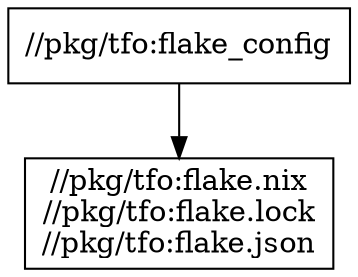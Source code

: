 digraph mygraph {
  node [shape=box];
  "//pkg/tfo:flake_config"
  "//pkg/tfo:flake_config" -> "//pkg/tfo:flake.nix\n//pkg/tfo:flake.lock\n//pkg/tfo:flake.json"
  "//pkg/tfo:flake.nix\n//pkg/tfo:flake.lock\n//pkg/tfo:flake.json"
}
